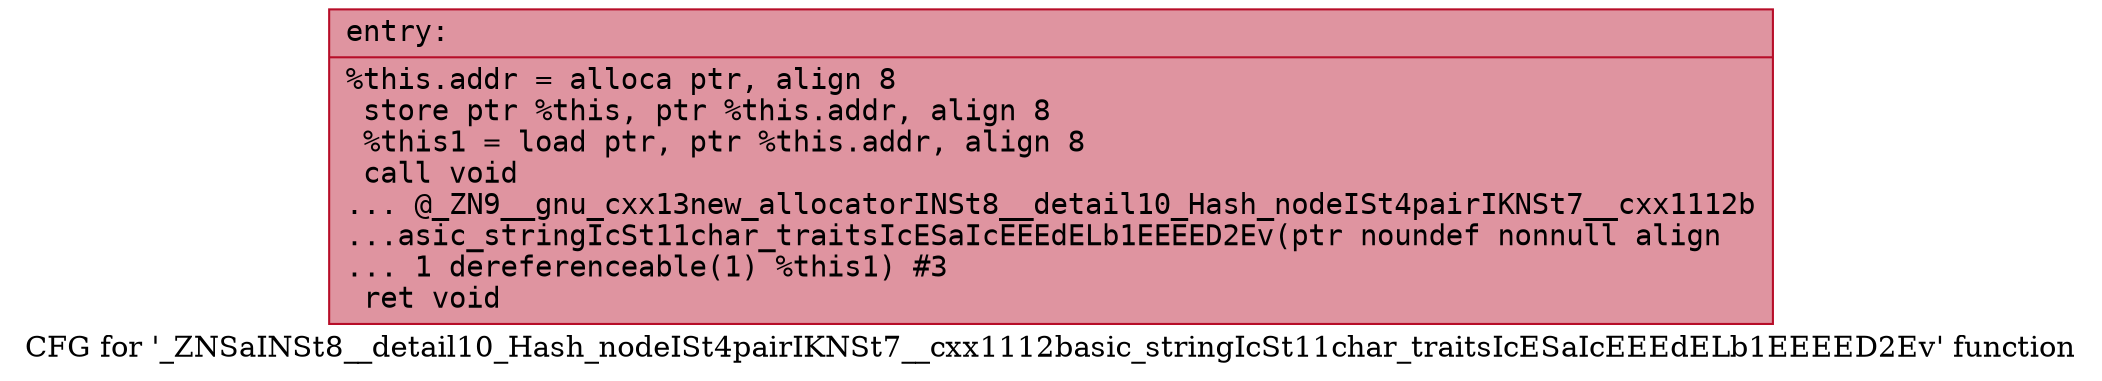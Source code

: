 digraph "CFG for '_ZNSaINSt8__detail10_Hash_nodeISt4pairIKNSt7__cxx1112basic_stringIcSt11char_traitsIcESaIcEEEdELb1EEEED2Ev' function" {
	label="CFG for '_ZNSaINSt8__detail10_Hash_nodeISt4pairIKNSt7__cxx1112basic_stringIcSt11char_traitsIcESaIcEEEdELb1EEEED2Ev' function";

	Node0x556bfe9c1000 [shape=record,color="#b70d28ff", style=filled, fillcolor="#b70d2870" fontname="Courier",label="{entry:\l|  %this.addr = alloca ptr, align 8\l  store ptr %this, ptr %this.addr, align 8\l  %this1 = load ptr, ptr %this.addr, align 8\l  call void\l... @_ZN9__gnu_cxx13new_allocatorINSt8__detail10_Hash_nodeISt4pairIKNSt7__cxx1112b\l...asic_stringIcSt11char_traitsIcESaIcEEEdELb1EEEED2Ev(ptr noundef nonnull align\l... 1 dereferenceable(1) %this1) #3\l  ret void\l}"];
}
